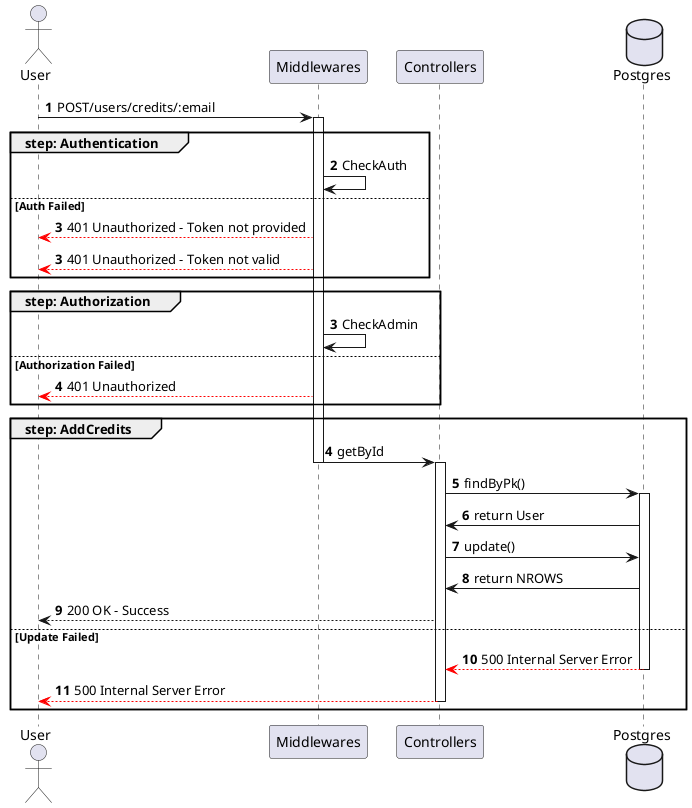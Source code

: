 @startuml addUser

actor User
participant Middlewares
participant Controllers
database Postgres

autonumber
User -> Middlewares ++: POST/users/credits/:email
group step: Authentication
    Middlewares -> Middlewares : CheckAuth
else Auth Failed
    autonumber 3
    Middlewares --[#red]> User : 401 Unauthorized - Token not provided
    autonumber 3
    Middlewares --[#red]> User : 401 Unauthorized - Token not valid
end

group step: Authorization
    autonumber 3
    Middlewares -> Middlewares : CheckAdmin
else Authorization Failed
    Middlewares --[#red]> User : 401 Unauthorized
end

group step: AddCredits
    autonumber 4
    Middlewares -> Controllers --++: getById
    Controllers -> Postgres ++: findByPk()
    Postgres -> Controllers: return User
    Controllers -> Postgres : update()
    Postgres -> Controllers: return NROWS
    Controllers --> User : 200 OK - Success
else Update Failed
    Postgres --[#red]> Controllers --: 500 Internal Server Error
    Controllers --[#red]> User --: 500 Internal Server Error
end

@enduml